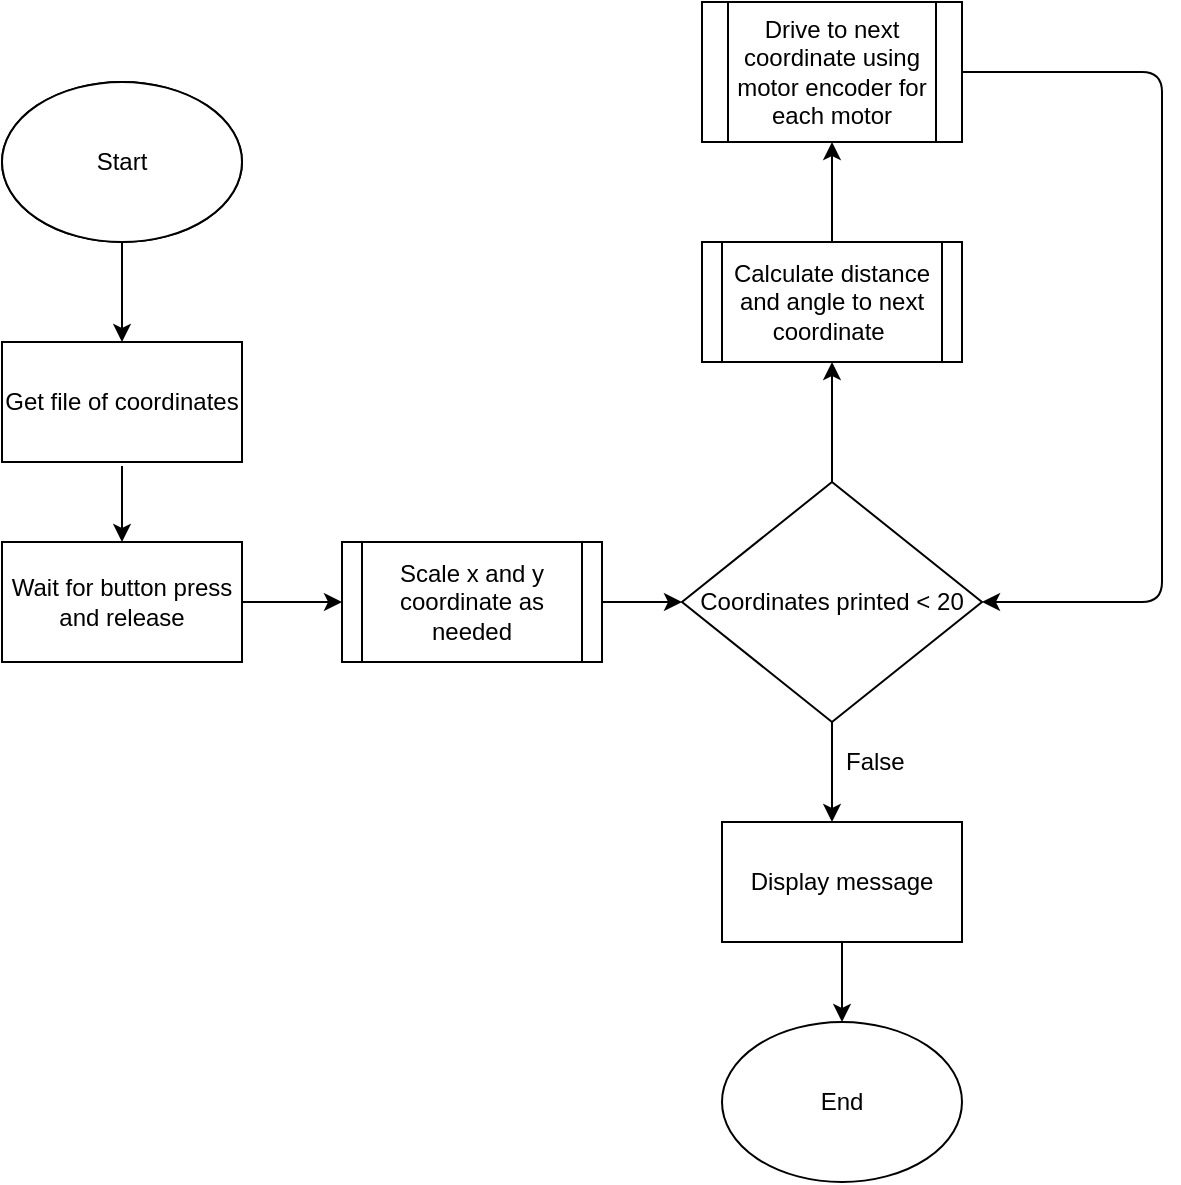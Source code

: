 <mxfile version="12.2.3" type="github" pages="1">
  <diagram id="_Y_Ghutb2y4u3eCPrAWP" name="Page-1">
    <mxGraphModel dx="3193" dy="2701" grid="1" gridSize="10" guides="1" tooltips="1" connect="1" arrows="1" fold="1" page="1" pageScale="1" pageWidth="827" pageHeight="1169" math="0" shadow="0">
      <root>
        <mxCell id="0"/>
        <mxCell id="1" parent="0"/>
        <mxCell id="5S6gnpby86TTOAzf-ZQi-1" value="Start" style="ellipse;whiteSpace=wrap;html=1;" vertex="1" parent="1">
          <mxGeometry x="-2370" y="-2270" width="120" height="80" as="geometry"/>
        </mxCell>
        <mxCell id="5S6gnpby86TTOAzf-ZQi-2" value="Start" style="ellipse;whiteSpace=wrap;html=1;" vertex="1" parent="1">
          <mxGeometry x="-2370" y="-2270" width="120" height="80" as="geometry"/>
        </mxCell>
        <mxCell id="5S6gnpby86TTOAzf-ZQi-3" value="" style="endArrow=classic;html=1;exitX=0.5;exitY=1;exitDx=0;exitDy=0;" edge="1" parent="1" source="5S6gnpby86TTOAzf-ZQi-2">
          <mxGeometry width="50" height="50" relative="1" as="geometry">
            <mxPoint x="-2310" y="-2080" as="sourcePoint"/>
            <mxPoint x="-2310" y="-2140" as="targetPoint"/>
          </mxGeometry>
        </mxCell>
        <mxCell id="5S6gnpby86TTOAzf-ZQi-4" value="Get file of coordinates" style="rounded=0;whiteSpace=wrap;html=1;" vertex="1" parent="1">
          <mxGeometry x="-2370" y="-2140" width="120" height="60" as="geometry"/>
        </mxCell>
        <mxCell id="5S6gnpby86TTOAzf-ZQi-7" value="Wait for button press and release" style="rounded=0;whiteSpace=wrap;html=1;" vertex="1" parent="1">
          <mxGeometry x="-2370" y="-2040" width="120" height="60" as="geometry"/>
        </mxCell>
        <mxCell id="5S6gnpby86TTOAzf-ZQi-8" value="" style="endArrow=classic;html=1;" edge="1" parent="1">
          <mxGeometry width="50" height="50" relative="1" as="geometry">
            <mxPoint x="-2310" y="-2078" as="sourcePoint"/>
            <mxPoint x="-2310" y="-2040" as="targetPoint"/>
          </mxGeometry>
        </mxCell>
        <mxCell id="5S6gnpby86TTOAzf-ZQi-11" value="" style="endArrow=classic;html=1;exitX=1;exitY=0.5;exitDx=0;exitDy=0;" edge="1" parent="1" source="5S6gnpby86TTOAzf-ZQi-7">
          <mxGeometry width="50" height="50" relative="1" as="geometry">
            <mxPoint x="-2240" y="-1980" as="sourcePoint"/>
            <mxPoint x="-2200" y="-2010" as="targetPoint"/>
          </mxGeometry>
        </mxCell>
        <mxCell id="5S6gnpby86TTOAzf-ZQi-12" value="Scale x and y coordinate as&lt;br&gt;&amp;nbsp;needed&amp;nbsp;" style="rounded=0;whiteSpace=wrap;html=1;" vertex="1" parent="1">
          <mxGeometry x="-2200" y="-2040" width="130" height="60" as="geometry"/>
        </mxCell>
        <mxCell id="5S6gnpby86TTOAzf-ZQi-15" value="" style="endArrow=none;html=1;" edge="1" parent="1">
          <mxGeometry width="50" height="50" relative="1" as="geometry">
            <mxPoint x="-2190" y="-1980" as="sourcePoint"/>
            <mxPoint x="-2190" y="-2040" as="targetPoint"/>
          </mxGeometry>
        </mxCell>
        <mxCell id="5S6gnpby86TTOAzf-ZQi-16" value="" style="endArrow=none;html=1;" edge="1" parent="1">
          <mxGeometry width="50" height="50" relative="1" as="geometry">
            <mxPoint x="-2080" y="-1980" as="sourcePoint"/>
            <mxPoint x="-2080" y="-2040" as="targetPoint"/>
          </mxGeometry>
        </mxCell>
        <mxCell id="5S6gnpby86TTOAzf-ZQi-17" value="Coordinates printed &amp;lt; 20" style="rhombus;whiteSpace=wrap;html=1;" vertex="1" parent="1">
          <mxGeometry x="-2030" y="-2070" width="150" height="120" as="geometry"/>
        </mxCell>
        <mxCell id="5S6gnpby86TTOAzf-ZQi-18" value="" style="endArrow=classic;html=1;exitX=1;exitY=0.5;exitDx=0;exitDy=0;entryX=0;entryY=0.5;entryDx=0;entryDy=0;" edge="1" parent="1" source="5S6gnpby86TTOAzf-ZQi-12" target="5S6gnpby86TTOAzf-ZQi-17">
          <mxGeometry width="50" height="50" relative="1" as="geometry">
            <mxPoint x="-2080" y="-1990" as="sourcePoint"/>
            <mxPoint x="-2030" y="-2040" as="targetPoint"/>
          </mxGeometry>
        </mxCell>
        <mxCell id="5S6gnpby86TTOAzf-ZQi-21" value="" style="endArrow=classic;html=1;exitX=0.5;exitY=1;exitDx=0;exitDy=0;" edge="1" parent="1" source="5S6gnpby86TTOAzf-ZQi-17">
          <mxGeometry width="50" height="50" relative="1" as="geometry">
            <mxPoint x="-1970" y="-1900" as="sourcePoint"/>
            <mxPoint x="-1955" y="-1900" as="targetPoint"/>
          </mxGeometry>
        </mxCell>
        <mxCell id="5S6gnpby86TTOAzf-ZQi-23" value="" style="endArrow=classic;html=1;exitX=0.5;exitY=0;exitDx=0;exitDy=0;" edge="1" parent="1" source="5S6gnpby86TTOAzf-ZQi-17">
          <mxGeometry width="50" height="50" relative="1" as="geometry">
            <mxPoint x="-1980" y="-2070" as="sourcePoint"/>
            <mxPoint x="-1955" y="-2130" as="targetPoint"/>
          </mxGeometry>
        </mxCell>
        <mxCell id="5S6gnpby86TTOAzf-ZQi-24" value="Display message" style="rounded=0;whiteSpace=wrap;html=1;" vertex="1" parent="1">
          <mxGeometry x="-2010" y="-1900" width="120" height="60" as="geometry"/>
        </mxCell>
        <mxCell id="5S6gnpby86TTOAzf-ZQi-25" value="" style="endArrow=classic;html=1;exitX=0.5;exitY=1;exitDx=0;exitDy=0;" edge="1" parent="1" source="5S6gnpby86TTOAzf-ZQi-24">
          <mxGeometry width="50" height="50" relative="1" as="geometry">
            <mxPoint x="-1970" y="-1780" as="sourcePoint"/>
            <mxPoint x="-1950" y="-1800" as="targetPoint"/>
          </mxGeometry>
        </mxCell>
        <mxCell id="5S6gnpby86TTOAzf-ZQi-26" value="End" style="ellipse;whiteSpace=wrap;html=1;" vertex="1" parent="1">
          <mxGeometry x="-2010" y="-1800" width="120" height="80" as="geometry"/>
        </mxCell>
        <mxCell id="5S6gnpby86TTOAzf-ZQi-27" value="False" style="text;html=1;resizable=0;points=[];autosize=1;align=left;verticalAlign=top;spacingTop=-4;" vertex="1" parent="1">
          <mxGeometry x="-1950" y="-1940" width="40" height="20" as="geometry"/>
        </mxCell>
        <mxCell id="5S6gnpby86TTOAzf-ZQi-30" value="Calculate distance&lt;br&gt;and angle to next coordinate&amp;nbsp;" style="rounded=0;whiteSpace=wrap;html=1;" vertex="1" parent="1">
          <mxGeometry x="-2020" y="-2190" width="130" height="60" as="geometry"/>
        </mxCell>
        <mxCell id="5S6gnpby86TTOAzf-ZQi-31" value="" style="endArrow=none;html=1;" edge="1" parent="1">
          <mxGeometry width="50" height="50" relative="1" as="geometry">
            <mxPoint x="-2010" y="-2130" as="sourcePoint"/>
            <mxPoint x="-2010" y="-2190" as="targetPoint"/>
          </mxGeometry>
        </mxCell>
        <mxCell id="5S6gnpby86TTOAzf-ZQi-32" value="" style="endArrow=none;html=1;" edge="1" parent="1">
          <mxGeometry width="50" height="50" relative="1" as="geometry">
            <mxPoint x="-1900" y="-2130" as="sourcePoint"/>
            <mxPoint x="-1900" y="-2190" as="targetPoint"/>
          </mxGeometry>
        </mxCell>
        <mxCell id="5S6gnpby86TTOAzf-ZQi-33" value="Drive to next coordinate using motor encoder for each motor" style="shape=process;whiteSpace=wrap;html=1;backgroundOutline=1;" vertex="1" parent="1">
          <mxGeometry x="-2020" y="-2310" width="130" height="70" as="geometry"/>
        </mxCell>
        <mxCell id="5S6gnpby86TTOAzf-ZQi-34" value="" style="endArrow=classic;html=1;entryX=0.5;entryY=1;entryDx=0;entryDy=0;exitX=0.5;exitY=0;exitDx=0;exitDy=0;" edge="1" parent="1" source="5S6gnpby86TTOAzf-ZQi-30" target="5S6gnpby86TTOAzf-ZQi-33">
          <mxGeometry width="50" height="50" relative="1" as="geometry">
            <mxPoint x="-1955" y="-2200" as="sourcePoint"/>
            <mxPoint x="-1930" y="-2230" as="targetPoint"/>
          </mxGeometry>
        </mxCell>
        <mxCell id="5S6gnpby86TTOAzf-ZQi-39" value="" style="endArrow=classic;html=1;entryX=1;entryY=0.5;entryDx=0;entryDy=0;exitX=1;exitY=0.5;exitDx=0;exitDy=0;" edge="1" parent="1" source="5S6gnpby86TTOAzf-ZQi-33" target="5S6gnpby86TTOAzf-ZQi-17">
          <mxGeometry width="50" height="50" relative="1" as="geometry">
            <mxPoint x="-1780" y="-2280" as="sourcePoint"/>
            <mxPoint x="-1820" y="-2020" as="targetPoint"/>
            <Array as="points">
              <mxPoint x="-1790" y="-2275"/>
              <mxPoint x="-1790" y="-2010"/>
            </Array>
          </mxGeometry>
        </mxCell>
      </root>
    </mxGraphModel>
  </diagram>
</mxfile>
